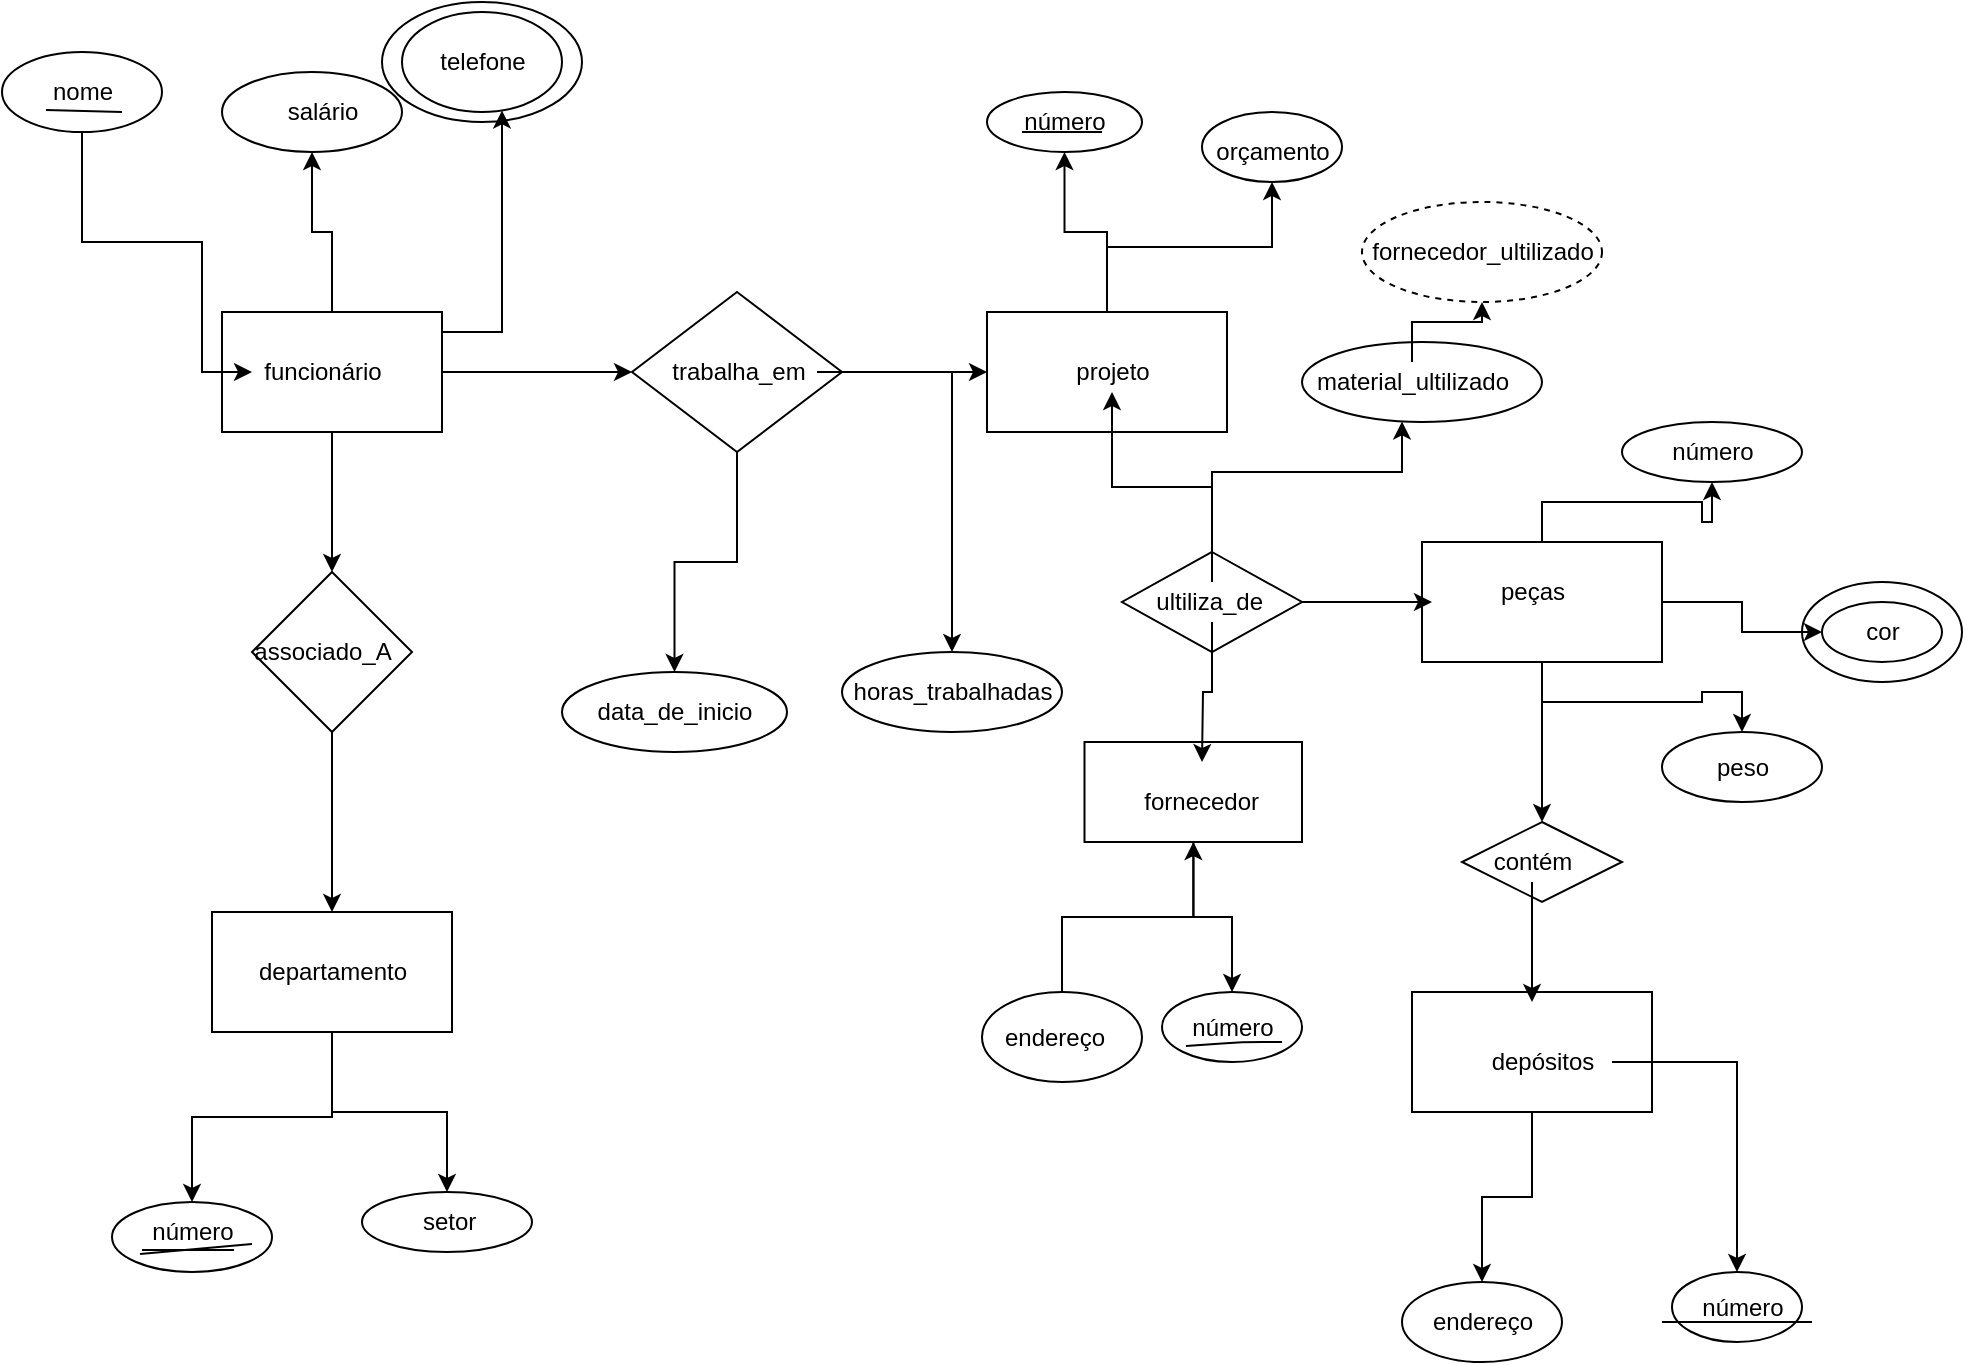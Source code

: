 <mxfile version="15.3.0" type="github">
  <diagram id="6vDUOQTfyVBlHkCTRro8" name="Page-1">
    <mxGraphModel dx="2249" dy="743" grid="1" gridSize="10" guides="1" tooltips="1" connect="1" arrows="1" fold="1" page="1" pageScale="1" pageWidth="827" pageHeight="1169" math="0" shadow="0">
      <root>
        <mxCell id="0" />
        <mxCell id="1" parent="0" />
        <mxCell id="90n0NNBnAEVnuFfFXQSm-4" value="" style="edgeStyle=orthogonalEdgeStyle;rounded=0;orthogonalLoop=1;jettySize=auto;html=1;" edge="1" parent="1" source="90n0NNBnAEVnuFfFXQSm-1" target="90n0NNBnAEVnuFfFXQSm-3">
          <mxGeometry relative="1" as="geometry" />
        </mxCell>
        <mxCell id="90n0NNBnAEVnuFfFXQSm-15" value="" style="edgeStyle=orthogonalEdgeStyle;rounded=0;orthogonalLoop=1;jettySize=auto;html=1;" edge="1" parent="1" source="90n0NNBnAEVnuFfFXQSm-1" target="90n0NNBnAEVnuFfFXQSm-14">
          <mxGeometry relative="1" as="geometry">
            <Array as="points">
              <mxPoint x="-60" y="165" />
            </Array>
          </mxGeometry>
        </mxCell>
        <mxCell id="90n0NNBnAEVnuFfFXQSm-21" value="" style="edgeStyle=orthogonalEdgeStyle;rounded=0;orthogonalLoop=1;jettySize=auto;html=1;" edge="1" parent="1" source="90n0NNBnAEVnuFfFXQSm-1" target="90n0NNBnAEVnuFfFXQSm-20">
          <mxGeometry relative="1" as="geometry" />
        </mxCell>
        <mxCell id="90n0NNBnAEVnuFfFXQSm-27" value="" style="edgeStyle=orthogonalEdgeStyle;rounded=0;orthogonalLoop=1;jettySize=auto;html=1;fontFamily=Helvetica;" edge="1" parent="1" source="90n0NNBnAEVnuFfFXQSm-1" target="90n0NNBnAEVnuFfFXQSm-26">
          <mxGeometry relative="1" as="geometry" />
        </mxCell>
        <mxCell id="90n0NNBnAEVnuFfFXQSm-1" value="" style="rounded=0;whiteSpace=wrap;html=1;" vertex="1" parent="1">
          <mxGeometry x="-200" y="155" width="110" height="60" as="geometry" />
        </mxCell>
        <mxCell id="90n0NNBnAEVnuFfFXQSm-2" value="funcionário" style="text;html=1;resizable=0;autosize=1;align=center;verticalAlign=middle;points=[];fillColor=none;strokeColor=none;rounded=0;" vertex="1" parent="1">
          <mxGeometry x="-185" y="175" width="70" height="20" as="geometry" />
        </mxCell>
        <mxCell id="90n0NNBnAEVnuFfFXQSm-3" value="" style="ellipse;whiteSpace=wrap;html=1;rounded=0;" vertex="1" parent="1">
          <mxGeometry x="-200" y="35" width="90" height="40" as="geometry" />
        </mxCell>
        <mxCell id="90n0NNBnAEVnuFfFXQSm-5" value="salário&lt;br&gt;" style="text;html=1;resizable=0;autosize=1;align=center;verticalAlign=middle;points=[];fillColor=none;strokeColor=none;rounded=0;" vertex="1" parent="1">
          <mxGeometry x="-175" y="45" width="50" height="20" as="geometry" />
        </mxCell>
        <mxCell id="90n0NNBnAEVnuFfFXQSm-6" style="edgeStyle=orthogonalEdgeStyle;rounded=0;orthogonalLoop=1;jettySize=auto;html=1;exitX=0.5;exitY=1;exitDx=0;exitDy=0;" edge="1" parent="1" source="90n0NNBnAEVnuFfFXQSm-3" target="90n0NNBnAEVnuFfFXQSm-3">
          <mxGeometry relative="1" as="geometry" />
        </mxCell>
        <mxCell id="90n0NNBnAEVnuFfFXQSm-7" value="" style="ellipse;whiteSpace=wrap;html=1;" vertex="1" parent="1">
          <mxGeometry x="-310" y="25" width="80" height="40" as="geometry" />
        </mxCell>
        <mxCell id="90n0NNBnAEVnuFfFXQSm-8" value="nome&lt;br&gt;" style="text;html=1;resizable=0;autosize=1;align=center;verticalAlign=middle;points=[];fillColor=none;strokeColor=none;rounded=0;" vertex="1" parent="1">
          <mxGeometry x="-295" y="35" width="50" height="20" as="geometry" />
        </mxCell>
        <mxCell id="90n0NNBnAEVnuFfFXQSm-10" value="" style="endArrow=none;html=1;entryX=0.14;entryY=0.95;entryDx=0;entryDy=0;entryPerimeter=0;" edge="1" parent="1" target="90n0NNBnAEVnuFfFXQSm-8">
          <mxGeometry width="50" height="50" relative="1" as="geometry">
            <mxPoint x="-250" y="55" as="sourcePoint" />
            <mxPoint x="-290" y="45" as="targetPoint" />
          </mxGeometry>
        </mxCell>
        <mxCell id="90n0NNBnAEVnuFfFXQSm-13" value="" style="edgeStyle=orthogonalEdgeStyle;rounded=0;orthogonalLoop=1;jettySize=auto;html=1;exitX=0.5;exitY=1;exitDx=0;exitDy=0;" edge="1" parent="1" source="90n0NNBnAEVnuFfFXQSm-7" target="90n0NNBnAEVnuFfFXQSm-2">
          <mxGeometry relative="1" as="geometry">
            <mxPoint x="-270" y="165" as="sourcePoint" />
            <Array as="points">
              <mxPoint x="-270" y="120" />
              <mxPoint x="-210" y="120" />
              <mxPoint x="-210" y="185" />
            </Array>
          </mxGeometry>
        </mxCell>
        <mxCell id="90n0NNBnAEVnuFfFXQSm-14" value="" style="ellipse;whiteSpace=wrap;html=1;rounded=0;" vertex="1" parent="1">
          <mxGeometry x="-110" y="5" width="80" height="50" as="geometry" />
        </mxCell>
        <mxCell id="90n0NNBnAEVnuFfFXQSm-16" value="telefone" style="text;html=1;resizable=0;autosize=1;align=center;verticalAlign=middle;points=[];fillColor=none;strokeColor=none;rounded=0;" vertex="1" parent="1">
          <mxGeometry x="-100" y="20" width="60" height="20" as="geometry" />
        </mxCell>
        <mxCell id="90n0NNBnAEVnuFfFXQSm-18" value="" style="ellipse;whiteSpace=wrap;html=1;fillColor=none;gradientColor=#ffffff;" vertex="1" parent="1">
          <mxGeometry x="-120" width="100" height="60" as="geometry" />
        </mxCell>
        <mxCell id="90n0NNBnAEVnuFfFXQSm-42" value="" style="edgeStyle=orthogonalEdgeStyle;rounded=0;orthogonalLoop=1;jettySize=auto;html=1;fontFamily=Helvetica;" edge="1" parent="1" source="90n0NNBnAEVnuFfFXQSm-20" target="90n0NNBnAEVnuFfFXQSm-41">
          <mxGeometry relative="1" as="geometry" />
        </mxCell>
        <mxCell id="90n0NNBnAEVnuFfFXQSm-51" value="" style="edgeStyle=orthogonalEdgeStyle;rounded=0;orthogonalLoop=1;jettySize=auto;html=1;fontFamily=Helvetica;" edge="1" parent="1" source="90n0NNBnAEVnuFfFXQSm-20" target="90n0NNBnAEVnuFfFXQSm-50">
          <mxGeometry relative="1" as="geometry" />
        </mxCell>
        <mxCell id="90n0NNBnAEVnuFfFXQSm-20" value="" style="rhombus;whiteSpace=wrap;html=1;rounded=0;fontFamily=Helvetica;strokeColor=#000000;" vertex="1" parent="1">
          <mxGeometry x="5" y="145" width="105" height="80" as="geometry" />
        </mxCell>
        <mxCell id="90n0NNBnAEVnuFfFXQSm-48" value="" style="edgeStyle=orthogonalEdgeStyle;rounded=0;orthogonalLoop=1;jettySize=auto;html=1;fontFamily=Helvetica;" edge="1" parent="1" source="90n0NNBnAEVnuFfFXQSm-23" target="90n0NNBnAEVnuFfFXQSm-47">
          <mxGeometry relative="1" as="geometry" />
        </mxCell>
        <mxCell id="90n0NNBnAEVnuFfFXQSm-23" value="trabalha_em" style="text;html=1;resizable=0;autosize=1;align=center;verticalAlign=middle;points=[];fillColor=none;strokeColor=none;rounded=0;fontFamily=Helvetica;" vertex="1" parent="1">
          <mxGeometry x="17.5" y="175" width="80" height="20" as="geometry" />
        </mxCell>
        <mxCell id="90n0NNBnAEVnuFfFXQSm-30" value="" style="edgeStyle=orthogonalEdgeStyle;rounded=0;orthogonalLoop=1;jettySize=auto;html=1;fontFamily=Helvetica;" edge="1" parent="1" source="90n0NNBnAEVnuFfFXQSm-26" target="90n0NNBnAEVnuFfFXQSm-29">
          <mxGeometry relative="1" as="geometry" />
        </mxCell>
        <mxCell id="90n0NNBnAEVnuFfFXQSm-26" value="" style="rhombus;whiteSpace=wrap;html=1;rounded=0;" vertex="1" parent="1">
          <mxGeometry x="-185" y="285" width="80" height="80" as="geometry" />
        </mxCell>
        <mxCell id="90n0NNBnAEVnuFfFXQSm-33" value="" style="edgeStyle=orthogonalEdgeStyle;rounded=0;orthogonalLoop=1;jettySize=auto;html=1;fontFamily=Helvetica;" edge="1" parent="1" source="90n0NNBnAEVnuFfFXQSm-29" target="90n0NNBnAEVnuFfFXQSm-32">
          <mxGeometry relative="1" as="geometry" />
        </mxCell>
        <mxCell id="90n0NNBnAEVnuFfFXQSm-35" value="" style="edgeStyle=orthogonalEdgeStyle;rounded=0;orthogonalLoop=1;jettySize=auto;html=1;fontFamily=Helvetica;" edge="1" parent="1" source="90n0NNBnAEVnuFfFXQSm-29" target="90n0NNBnAEVnuFfFXQSm-36">
          <mxGeometry relative="1" as="geometry">
            <mxPoint x="-190" y="600" as="targetPoint" />
          </mxGeometry>
        </mxCell>
        <mxCell id="90n0NNBnAEVnuFfFXQSm-29" value="" style="whiteSpace=wrap;html=1;rounded=0;" vertex="1" parent="1">
          <mxGeometry x="-205" y="455" width="120" height="60" as="geometry" />
        </mxCell>
        <mxCell id="90n0NNBnAEVnuFfFXQSm-31" value="departamento&lt;br&gt;" style="text;html=1;resizable=0;autosize=1;align=center;verticalAlign=middle;points=[];fillColor=none;strokeColor=none;rounded=0;fontFamily=Helvetica;" vertex="1" parent="1">
          <mxGeometry x="-190" y="475" width="90" height="20" as="geometry" />
        </mxCell>
        <mxCell id="90n0NNBnAEVnuFfFXQSm-32" value="" style="ellipse;whiteSpace=wrap;html=1;rounded=0;" vertex="1" parent="1">
          <mxGeometry x="-130" y="595" width="85" height="30" as="geometry" />
        </mxCell>
        <mxCell id="90n0NNBnAEVnuFfFXQSm-36" value="" style="ellipse;whiteSpace=wrap;html=1;fontFamily=Helvetica;strokeColor=#000000;fillColor=none;gradientColor=#ffffff;" vertex="1" parent="1">
          <mxGeometry x="-255" y="600" width="80" height="35" as="geometry" />
        </mxCell>
        <mxCell id="90n0NNBnAEVnuFfFXQSm-37" value="setor&amp;nbsp;" style="text;html=1;resizable=0;autosize=1;align=center;verticalAlign=middle;points=[];fillColor=none;strokeColor=none;rounded=0;fontFamily=Helvetica;" vertex="1" parent="1">
          <mxGeometry x="-110" y="600" width="50" height="20" as="geometry" />
        </mxCell>
        <mxCell id="90n0NNBnAEVnuFfFXQSm-38" value="número" style="text;html=1;resizable=0;autosize=1;align=center;verticalAlign=middle;points=[];fillColor=none;strokeColor=none;rounded=0;fontFamily=Helvetica;" vertex="1" parent="1">
          <mxGeometry x="-245" y="605" width="60" height="20" as="geometry" />
        </mxCell>
        <mxCell id="90n0NNBnAEVnuFfFXQSm-39" value="" style="endArrow=none;html=1;fontFamily=Helvetica;exitX=0.067;exitY=1.05;exitDx=0;exitDy=0;exitPerimeter=0;" edge="1" parent="1" source="90n0NNBnAEVnuFfFXQSm-38">
          <mxGeometry width="50" height="50" relative="1" as="geometry">
            <mxPoint x="110" y="495" as="sourcePoint" />
            <mxPoint x="-185" y="621" as="targetPoint" />
            <Array as="points" />
          </mxGeometry>
        </mxCell>
        <mxCell id="90n0NNBnAEVnuFfFXQSm-40" value="" style="endArrow=none;html=1;fontFamily=Helvetica;entryX=0.85;entryY=0.95;entryDx=0;entryDy=0;entryPerimeter=0;" edge="1" parent="1" target="90n0NNBnAEVnuFfFXQSm-38">
          <mxGeometry width="50" height="50" relative="1" as="geometry">
            <mxPoint x="-240" y="624" as="sourcePoint" />
            <mxPoint x="-186" y="618" as="targetPoint" />
            <Array as="points" />
          </mxGeometry>
        </mxCell>
        <mxCell id="90n0NNBnAEVnuFfFXQSm-41" value="" style="ellipse;whiteSpace=wrap;html=1;rounded=0;" vertex="1" parent="1">
          <mxGeometry x="-30" y="335" width="112.5" height="40" as="geometry" />
        </mxCell>
        <mxCell id="90n0NNBnAEVnuFfFXQSm-45" value="associado_A" style="text;html=1;resizable=0;autosize=1;align=center;verticalAlign=middle;points=[];fillColor=none;strokeColor=none;rounded=0;fontFamily=Helvetica;" vertex="1" parent="1">
          <mxGeometry x="-190" y="315" width="80" height="20" as="geometry" />
        </mxCell>
        <mxCell id="90n0NNBnAEVnuFfFXQSm-46" value="data_de_inicio" style="text;html=1;resizable=0;autosize=1;align=center;verticalAlign=middle;points=[];fillColor=none;strokeColor=none;rounded=0;fontFamily=Helvetica;" vertex="1" parent="1">
          <mxGeometry x="-18.75" y="345" width="90" height="20" as="geometry" />
        </mxCell>
        <mxCell id="90n0NNBnAEVnuFfFXQSm-47" value="" style="ellipse;whiteSpace=wrap;html=1;fontFamily=Helvetica;strokeColor=#000000;fillColor=none;gradientColor=#ffffff;" vertex="1" parent="1">
          <mxGeometry x="110" y="325" width="110" height="40" as="geometry" />
        </mxCell>
        <mxCell id="90n0NNBnAEVnuFfFXQSm-49" value="horas_trabalhadas&lt;br&gt;" style="text;html=1;resizable=0;autosize=1;align=center;verticalAlign=middle;points=[];fillColor=none;strokeColor=none;rounded=0;fontFamily=Helvetica;" vertex="1" parent="1">
          <mxGeometry x="110" y="335" width="110" height="20" as="geometry" />
        </mxCell>
        <mxCell id="90n0NNBnAEVnuFfFXQSm-54" value="" style="edgeStyle=orthogonalEdgeStyle;rounded=0;orthogonalLoop=1;jettySize=auto;html=1;fontFamily=Helvetica;" edge="1" parent="1" source="90n0NNBnAEVnuFfFXQSm-50" target="90n0NNBnAEVnuFfFXQSm-53">
          <mxGeometry relative="1" as="geometry" />
        </mxCell>
        <mxCell id="90n0NNBnAEVnuFfFXQSm-63" value="" style="edgeStyle=orthogonalEdgeStyle;rounded=0;orthogonalLoop=1;jettySize=auto;html=1;fontFamily=Helvetica;" edge="1" parent="1" source="90n0NNBnAEVnuFfFXQSm-50" target="90n0NNBnAEVnuFfFXQSm-62">
          <mxGeometry relative="1" as="geometry" />
        </mxCell>
        <mxCell id="90n0NNBnAEVnuFfFXQSm-50" value="" style="whiteSpace=wrap;html=1;rounded=0;" vertex="1" parent="1">
          <mxGeometry x="182.5" y="155" width="120" height="60" as="geometry" />
        </mxCell>
        <mxCell id="90n0NNBnAEVnuFfFXQSm-52" value="projeto&lt;br&gt;" style="text;html=1;resizable=0;autosize=1;align=center;verticalAlign=middle;points=[];fillColor=none;strokeColor=none;rounded=0;fontFamily=Helvetica;" vertex="1" parent="1">
          <mxGeometry x="220" y="175" width="50" height="20" as="geometry" />
        </mxCell>
        <mxCell id="90n0NNBnAEVnuFfFXQSm-53" value="" style="ellipse;whiteSpace=wrap;html=1;rounded=0;" vertex="1" parent="1">
          <mxGeometry x="182.5" y="45" width="77.5" height="30" as="geometry" />
        </mxCell>
        <mxCell id="90n0NNBnAEVnuFfFXQSm-58" value="número&lt;br&gt;" style="text;html=1;resizable=0;autosize=1;align=center;verticalAlign=middle;points=[];fillColor=none;strokeColor=none;rounded=0;fontFamily=Helvetica;" vertex="1" parent="1">
          <mxGeometry x="191.25" y="50" width="60" height="20" as="geometry" />
        </mxCell>
        <mxCell id="90n0NNBnAEVnuFfFXQSm-61" value="" style="endArrow=none;html=1;fontFamily=Helvetica;" edge="1" parent="1">
          <mxGeometry width="50" height="50" relative="1" as="geometry">
            <mxPoint x="200" y="65" as="sourcePoint" />
            <mxPoint x="240" y="65" as="targetPoint" />
          </mxGeometry>
        </mxCell>
        <mxCell id="90n0NNBnAEVnuFfFXQSm-62" value="" style="ellipse;whiteSpace=wrap;html=1;rounded=0;" vertex="1" parent="1">
          <mxGeometry x="290" y="55" width="70" height="35" as="geometry" />
        </mxCell>
        <mxCell id="90n0NNBnAEVnuFfFXQSm-64" value="orçamento" style="text;html=1;resizable=0;autosize=1;align=center;verticalAlign=middle;points=[];fillColor=none;strokeColor=none;rounded=0;fontFamily=Helvetica;" vertex="1" parent="1">
          <mxGeometry x="290" y="65" width="70" height="20" as="geometry" />
        </mxCell>
        <mxCell id="90n0NNBnAEVnuFfFXQSm-71" value="" style="edgeStyle=orthogonalEdgeStyle;rounded=0;orthogonalLoop=1;jettySize=auto;html=1;fontFamily=Helvetica;" edge="1" parent="1" source="90n0NNBnAEVnuFfFXQSm-68">
          <mxGeometry relative="1" as="geometry">
            <mxPoint x="405" y="300" as="targetPoint" />
          </mxGeometry>
        </mxCell>
        <mxCell id="90n0NNBnAEVnuFfFXQSm-86" value="" style="edgeStyle=orthogonalEdgeStyle;rounded=0;orthogonalLoop=1;jettySize=auto;html=1;fontFamily=Helvetica;" edge="1" parent="1" source="90n0NNBnAEVnuFfFXQSm-68" target="90n0NNBnAEVnuFfFXQSm-87">
          <mxGeometry relative="1" as="geometry">
            <mxPoint x="390" y="170" as="targetPoint" />
            <Array as="points">
              <mxPoint x="295" y="235" />
              <mxPoint x="390" y="235" />
              <mxPoint x="390" y="185" />
            </Array>
          </mxGeometry>
        </mxCell>
        <mxCell id="90n0NNBnAEVnuFfFXQSm-68" value="" style="rhombus;whiteSpace=wrap;html=1;fontFamily=Helvetica;strokeColor=#000000;fillColor=none;gradientColor=#ffffff;" vertex="1" parent="1">
          <mxGeometry x="250" y="275" width="90" height="50" as="geometry" />
        </mxCell>
        <mxCell id="90n0NNBnAEVnuFfFXQSm-84" value="" style="edgeStyle=orthogonalEdgeStyle;rounded=0;orthogonalLoop=1;jettySize=auto;html=1;fontFamily=Helvetica;" edge="1" parent="1" source="90n0NNBnAEVnuFfFXQSm-69" target="90n0NNBnAEVnuFfFXQSm-52">
          <mxGeometry relative="1" as="geometry" />
        </mxCell>
        <mxCell id="90n0NNBnAEVnuFfFXQSm-93" value="" style="edgeStyle=orthogonalEdgeStyle;rounded=0;orthogonalLoop=1;jettySize=auto;html=1;fontFamily=Helvetica;" edge="1" parent="1" source="90n0NNBnAEVnuFfFXQSm-69">
          <mxGeometry relative="1" as="geometry">
            <mxPoint x="290" y="380" as="targetPoint" />
          </mxGeometry>
        </mxCell>
        <mxCell id="90n0NNBnAEVnuFfFXQSm-69" value="ultiliza_de&amp;nbsp;" style="text;html=1;resizable=0;autosize=1;align=center;verticalAlign=middle;points=[];fillColor=none;strokeColor=none;rounded=0;fontFamily=Helvetica;" vertex="1" parent="1">
          <mxGeometry x="260" y="290" width="70" height="20" as="geometry" />
        </mxCell>
        <mxCell id="90n0NNBnAEVnuFfFXQSm-75" value="" style="edgeStyle=orthogonalEdgeStyle;rounded=0;orthogonalLoop=1;jettySize=auto;html=1;fontFamily=Helvetica;" edge="1" parent="1" source="90n0NNBnAEVnuFfFXQSm-72" target="90n0NNBnAEVnuFfFXQSm-74">
          <mxGeometry relative="1" as="geometry" />
        </mxCell>
        <mxCell id="90n0NNBnAEVnuFfFXQSm-77" value="" style="edgeStyle=orthogonalEdgeStyle;rounded=0;orthogonalLoop=1;jettySize=auto;html=1;fontFamily=Helvetica;" edge="1" parent="1" source="90n0NNBnAEVnuFfFXQSm-72" target="90n0NNBnAEVnuFfFXQSm-76">
          <mxGeometry relative="1" as="geometry" />
        </mxCell>
        <mxCell id="90n0NNBnAEVnuFfFXQSm-79" value="" style="edgeStyle=orthogonalEdgeStyle;rounded=0;orthogonalLoop=1;jettySize=auto;html=1;fontFamily=Helvetica;" edge="1" parent="1" source="90n0NNBnAEVnuFfFXQSm-72" target="90n0NNBnAEVnuFfFXQSm-78">
          <mxGeometry relative="1" as="geometry" />
        </mxCell>
        <mxCell id="90n0NNBnAEVnuFfFXQSm-107" value="" style="edgeStyle=orthogonalEdgeStyle;rounded=0;orthogonalLoop=1;jettySize=auto;html=1;fontFamily=Helvetica;" edge="1" parent="1" source="90n0NNBnAEVnuFfFXQSm-72">
          <mxGeometry relative="1" as="geometry">
            <mxPoint x="460" y="410" as="targetPoint" />
          </mxGeometry>
        </mxCell>
        <mxCell id="90n0NNBnAEVnuFfFXQSm-72" value="" style="rounded=0;whiteSpace=wrap;html=1;fontFamily=Helvetica;strokeColor=#000000;fillColor=none;gradientColor=#ffffff;" vertex="1" parent="1">
          <mxGeometry x="400" y="270" width="120" height="60" as="geometry" />
        </mxCell>
        <mxCell id="90n0NNBnAEVnuFfFXQSm-73" value="peças" style="text;html=1;resizable=0;autosize=1;align=center;verticalAlign=middle;points=[];fillColor=none;strokeColor=none;rounded=0;fontFamily=Helvetica;" vertex="1" parent="1">
          <mxGeometry x="430" y="285" width="50" height="20" as="geometry" />
        </mxCell>
        <mxCell id="90n0NNBnAEVnuFfFXQSm-74" value="" style="ellipse;whiteSpace=wrap;html=1;rounded=0;fillColor=none;gradientColor=#ffffff;" vertex="1" parent="1">
          <mxGeometry x="500" y="210" width="90" height="30" as="geometry" />
        </mxCell>
        <mxCell id="90n0NNBnAEVnuFfFXQSm-76" value="" style="ellipse;whiteSpace=wrap;html=1;rounded=0;fillColor=none;gradientColor=#ffffff;" vertex="1" parent="1">
          <mxGeometry x="600" y="300" width="60" height="30" as="geometry" />
        </mxCell>
        <mxCell id="90n0NNBnAEVnuFfFXQSm-78" value="" style="ellipse;whiteSpace=wrap;html=1;rounded=0;fillColor=none;gradientColor=#ffffff;" vertex="1" parent="1">
          <mxGeometry x="520" y="365" width="80" height="35" as="geometry" />
        </mxCell>
        <mxCell id="90n0NNBnAEVnuFfFXQSm-80" value="número&lt;br&gt;" style="text;html=1;resizable=0;autosize=1;align=center;verticalAlign=middle;points=[];fillColor=none;strokeColor=none;rounded=0;fontFamily=Helvetica;" vertex="1" parent="1">
          <mxGeometry x="515" y="215" width="60" height="20" as="geometry" />
        </mxCell>
        <mxCell id="90n0NNBnAEVnuFfFXQSm-81" value="cor" style="text;html=1;resizable=0;autosize=1;align=center;verticalAlign=middle;points=[];fillColor=none;strokeColor=none;rounded=0;fontFamily=Helvetica;" vertex="1" parent="1">
          <mxGeometry x="615" y="305" width="30" height="20" as="geometry" />
        </mxCell>
        <mxCell id="90n0NNBnAEVnuFfFXQSm-82" value="peso" style="text;html=1;resizable=0;autosize=1;align=center;verticalAlign=middle;points=[];fillColor=none;strokeColor=none;rounded=0;fontFamily=Helvetica;" vertex="1" parent="1">
          <mxGeometry x="540" y="372.5" width="40" height="20" as="geometry" />
        </mxCell>
        <mxCell id="90n0NNBnAEVnuFfFXQSm-83" value="" style="ellipse;whiteSpace=wrap;html=1;fontFamily=Helvetica;strokeColor=#000000;fillColor=none;gradientColor=#ffffff;" vertex="1" parent="1">
          <mxGeometry x="590" y="290" width="80" height="50" as="geometry" />
        </mxCell>
        <mxCell id="90n0NNBnAEVnuFfFXQSm-87" value="" style="ellipse;whiteSpace=wrap;html=1;fontFamily=Helvetica;strokeColor=#000000;fillColor=none;gradientColor=#ffffff;" vertex="1" parent="1">
          <mxGeometry x="340" y="170" width="120" height="40" as="geometry" />
        </mxCell>
        <mxCell id="90n0NNBnAEVnuFfFXQSm-89" value="" style="edgeStyle=orthogonalEdgeStyle;rounded=0;orthogonalLoop=1;jettySize=auto;html=1;fontFamily=Helvetica;" edge="1" parent="1" source="90n0NNBnAEVnuFfFXQSm-88" target="90n0NNBnAEVnuFfFXQSm-90">
          <mxGeometry relative="1" as="geometry">
            <mxPoint x="430" y="110" as="targetPoint" />
          </mxGeometry>
        </mxCell>
        <mxCell id="90n0NNBnAEVnuFfFXQSm-88" value="material_ultilizado&lt;br&gt;" style="text;html=1;resizable=0;autosize=1;align=center;verticalAlign=middle;points=[];fillColor=none;strokeColor=none;rounded=0;fontFamily=Helvetica;" vertex="1" parent="1">
          <mxGeometry x="340" y="180" width="110" height="20" as="geometry" />
        </mxCell>
        <mxCell id="90n0NNBnAEVnuFfFXQSm-90" value="" style="ellipse;whiteSpace=wrap;html=1;fontFamily=Helvetica;strokeColor=#000000;fillColor=none;gradientColor=#ffffff;dashed=1;" vertex="1" parent="1">
          <mxGeometry x="370" y="100" width="120" height="50" as="geometry" />
        </mxCell>
        <mxCell id="90n0NNBnAEVnuFfFXQSm-91" value="fornecedor_ultilizado&lt;br&gt;" style="text;html=1;resizable=0;autosize=1;align=center;verticalAlign=middle;points=[];fillColor=none;strokeColor=none;rounded=0;dashed=1;fontFamily=Helvetica;" vertex="1" parent="1">
          <mxGeometry x="365" y="115" width="130" height="20" as="geometry" />
        </mxCell>
        <mxCell id="90n0NNBnAEVnuFfFXQSm-94" value="fornecedor&amp;nbsp;" style="text;html=1;resizable=0;autosize=1;align=center;verticalAlign=middle;points=[];fillColor=none;strokeColor=none;rounded=0;fontFamily=Helvetica;" vertex="1" parent="1">
          <mxGeometry x="251.25" y="390" width="80" height="20" as="geometry" />
        </mxCell>
        <mxCell id="90n0NNBnAEVnuFfFXQSm-103" value="" style="edgeStyle=orthogonalEdgeStyle;rounded=0;orthogonalLoop=1;jettySize=auto;html=1;fontFamily=Helvetica;" edge="1" parent="1" source="90n0NNBnAEVnuFfFXQSm-95" target="90n0NNBnAEVnuFfFXQSm-102">
          <mxGeometry relative="1" as="geometry" />
        </mxCell>
        <mxCell id="90n0NNBnAEVnuFfFXQSm-95" value="" style="rounded=0;whiteSpace=wrap;html=1;fontFamily=Helvetica;strokeColor=#000000;fillColor=none;gradientColor=#ffffff;" vertex="1" parent="1">
          <mxGeometry x="231.25" y="370" width="108.75" height="50" as="geometry" />
        </mxCell>
        <mxCell id="90n0NNBnAEVnuFfFXQSm-100" value="" style="edgeStyle=orthogonalEdgeStyle;rounded=0;orthogonalLoop=1;jettySize=auto;html=1;fontFamily=Helvetica;" edge="1" parent="1" source="90n0NNBnAEVnuFfFXQSm-96" target="90n0NNBnAEVnuFfFXQSm-95">
          <mxGeometry relative="1" as="geometry" />
        </mxCell>
        <mxCell id="90n0NNBnAEVnuFfFXQSm-96" value="" style="ellipse;whiteSpace=wrap;html=1;rounded=0;fillColor=none;gradientColor=#ffffff;" vertex="1" parent="1">
          <mxGeometry x="180" y="495" width="80" height="45" as="geometry" />
        </mxCell>
        <mxCell id="90n0NNBnAEVnuFfFXQSm-98" value="endereço" style="text;html=1;resizable=0;autosize=1;align=center;verticalAlign=middle;points=[];fillColor=none;strokeColor=none;rounded=0;fontFamily=Helvetica;" vertex="1" parent="1">
          <mxGeometry x="181.25" y="507.5" width="70" height="20" as="geometry" />
        </mxCell>
        <mxCell id="90n0NNBnAEVnuFfFXQSm-102" value="" style="ellipse;whiteSpace=wrap;html=1;rounded=0;fillColor=none;gradientColor=#ffffff;" vertex="1" parent="1">
          <mxGeometry x="270.01" y="495" width="70" height="35" as="geometry" />
        </mxCell>
        <mxCell id="90n0NNBnAEVnuFfFXQSm-104" value="número" style="text;html=1;resizable=0;autosize=1;align=center;verticalAlign=middle;points=[];fillColor=none;strokeColor=none;rounded=0;fontFamily=Helvetica;" vertex="1" parent="1">
          <mxGeometry x="275.01" y="502.5" width="60" height="20" as="geometry" />
        </mxCell>
        <mxCell id="90n0NNBnAEVnuFfFXQSm-105" value="" style="endArrow=none;html=1;fontFamily=Helvetica;exitX=0.116;exitY=0.975;exitDx=0;exitDy=0;exitPerimeter=0;" edge="1" parent="1" source="90n0NNBnAEVnuFfFXQSm-104">
          <mxGeometry width="50" height="50" relative="1" as="geometry">
            <mxPoint x="390" y="320" as="sourcePoint" />
            <mxPoint x="330" y="520" as="targetPoint" />
            <Array as="points">
              <mxPoint x="310" y="520" />
            </Array>
          </mxGeometry>
        </mxCell>
        <mxCell id="90n0NNBnAEVnuFfFXQSm-108" value="" style="rhombus;whiteSpace=wrap;html=1;fontFamily=Helvetica;strokeColor=#000000;fillColor=none;gradientColor=#ffffff;" vertex="1" parent="1">
          <mxGeometry x="420" y="410" width="80" height="40" as="geometry" />
        </mxCell>
        <mxCell id="90n0NNBnAEVnuFfFXQSm-111" value="" style="edgeStyle=orthogonalEdgeStyle;rounded=0;orthogonalLoop=1;jettySize=auto;html=1;fontFamily=Helvetica;" edge="1" parent="1" source="90n0NNBnAEVnuFfFXQSm-109">
          <mxGeometry relative="1" as="geometry">
            <mxPoint x="455" y="500" as="targetPoint" />
          </mxGeometry>
        </mxCell>
        <mxCell id="90n0NNBnAEVnuFfFXQSm-109" value="contém" style="text;html=1;resizable=0;autosize=1;align=center;verticalAlign=middle;points=[];fillColor=none;strokeColor=none;rounded=0;fontFamily=Helvetica;" vertex="1" parent="1">
          <mxGeometry x="430" y="420" width="50" height="20" as="geometry" />
        </mxCell>
        <mxCell id="90n0NNBnAEVnuFfFXQSm-115" value="" style="edgeStyle=orthogonalEdgeStyle;rounded=0;orthogonalLoop=1;jettySize=auto;html=1;fontFamily=Helvetica;" edge="1" parent="1" source="90n0NNBnAEVnuFfFXQSm-112" target="90n0NNBnAEVnuFfFXQSm-114">
          <mxGeometry relative="1" as="geometry" />
        </mxCell>
        <mxCell id="90n0NNBnAEVnuFfFXQSm-112" value="" style="rounded=0;whiteSpace=wrap;html=1;fontFamily=Helvetica;strokeColor=#000000;fillColor=none;gradientColor=#ffffff;" vertex="1" parent="1">
          <mxGeometry x="395" y="495" width="120" height="60" as="geometry" />
        </mxCell>
        <mxCell id="90n0NNBnAEVnuFfFXQSm-117" value="" style="edgeStyle=orthogonalEdgeStyle;rounded=0;orthogonalLoop=1;jettySize=auto;html=1;fontFamily=Helvetica;" edge="1" parent="1" source="90n0NNBnAEVnuFfFXQSm-113" target="90n0NNBnAEVnuFfFXQSm-116">
          <mxGeometry relative="1" as="geometry" />
        </mxCell>
        <mxCell id="90n0NNBnAEVnuFfFXQSm-113" value="depósitos" style="text;html=1;resizable=0;autosize=1;align=center;verticalAlign=middle;points=[];fillColor=none;strokeColor=none;rounded=0;fontFamily=Helvetica;" vertex="1" parent="1">
          <mxGeometry x="425" y="520" width="70" height="20" as="geometry" />
        </mxCell>
        <mxCell id="90n0NNBnAEVnuFfFXQSm-114" value="" style="ellipse;whiteSpace=wrap;html=1;rounded=0;fillColor=none;gradientColor=#ffffff;" vertex="1" parent="1">
          <mxGeometry x="390" y="640" width="80" height="40" as="geometry" />
        </mxCell>
        <mxCell id="90n0NNBnAEVnuFfFXQSm-116" value="" style="ellipse;whiteSpace=wrap;html=1;fontFamily=Helvetica;strokeColor=#000000;fillColor=none;gradientColor=#ffffff;" vertex="1" parent="1">
          <mxGeometry x="525" y="635" width="65" height="35" as="geometry" />
        </mxCell>
        <mxCell id="90n0NNBnAEVnuFfFXQSm-118" value="endereço" style="text;html=1;resizable=0;autosize=1;align=center;verticalAlign=middle;points=[];fillColor=none;strokeColor=none;rounded=0;fontFamily=Helvetica;" vertex="1" parent="1">
          <mxGeometry x="395" y="650" width="70" height="20" as="geometry" />
        </mxCell>
        <mxCell id="90n0NNBnAEVnuFfFXQSm-119" value="número" style="text;html=1;resizable=0;autosize=1;align=center;verticalAlign=middle;points=[];fillColor=none;strokeColor=none;rounded=0;fontFamily=Helvetica;" vertex="1" parent="1">
          <mxGeometry x="530" y="642.5" width="60" height="20" as="geometry" />
        </mxCell>
        <mxCell id="90n0NNBnAEVnuFfFXQSm-120" value="" style="endArrow=none;html=1;fontFamily=Helvetica;" edge="1" parent="1">
          <mxGeometry width="50" height="50" relative="1" as="geometry">
            <mxPoint x="520" y="660" as="sourcePoint" />
            <mxPoint x="595" y="660" as="targetPoint" />
          </mxGeometry>
        </mxCell>
      </root>
    </mxGraphModel>
  </diagram>
</mxfile>
